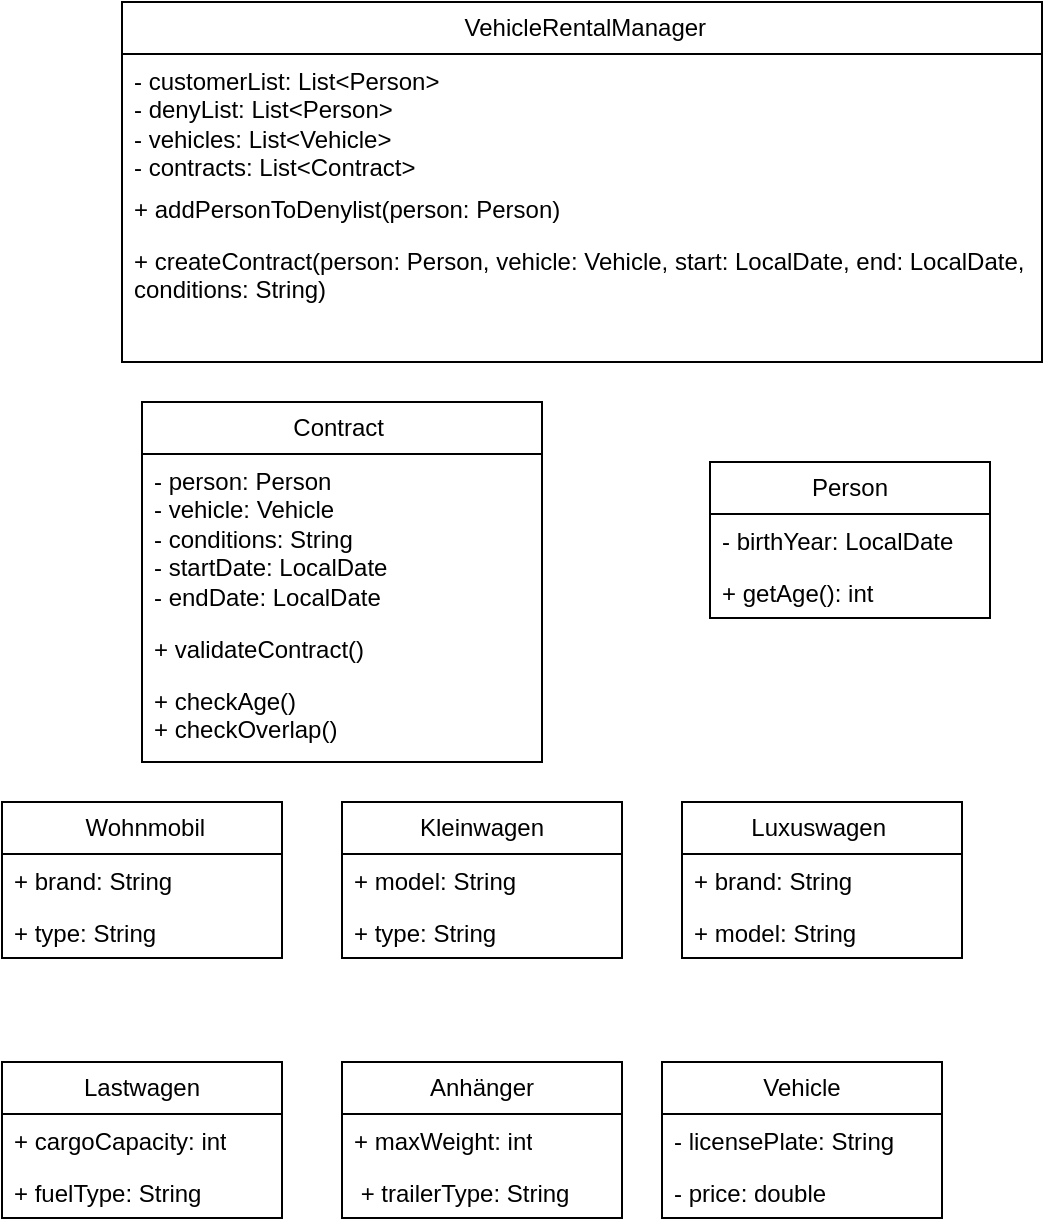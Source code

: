 <mxfile version="26.2.12">
  <diagram name="Seite-1" id="0w2mXOmrH-FyWEV3WPjE">
    <mxGraphModel dx="1580" dy="783" grid="1" gridSize="10" guides="1" tooltips="1" connect="1" arrows="1" fold="1" page="1" pageScale="1" pageWidth="827" pageHeight="1169" math="0" shadow="0">
      <root>
        <mxCell id="0" />
        <mxCell id="1" parent="0" />
        <mxCell id="VnQifOlnm1tX8PDbt2Tc-1" value="&amp;nbsp; VehicleRentalManager&amp;nbsp;" style="swimlane;fontStyle=0;childLayout=stackLayout;horizontal=1;startSize=26;fillColor=none;horizontalStack=0;resizeParent=1;resizeParentMax=0;resizeLast=0;collapsible=1;marginBottom=0;whiteSpace=wrap;html=1;" parent="1" vertex="1">
          <mxGeometry x="120" y="100" width="460" height="180" as="geometry" />
        </mxCell>
        <mxCell id="VnQifOlnm1tX8PDbt2Tc-2" value="- customerList: List&amp;lt;Person&amp;gt;&lt;div&gt;- denyList: List&amp;lt;Person&amp;gt;&amp;nbsp;&lt;/div&gt;&lt;div&gt;- vehicles: List&amp;lt;Vehicle&amp;gt;&amp;nbsp;&lt;/div&gt;&lt;div&gt;- contracts: List&amp;lt;Contract&amp;gt;&amp;nbsp;&amp;nbsp;&lt;/div&gt;" style="text;strokeColor=none;fillColor=none;align=left;verticalAlign=top;spacingLeft=4;spacingRight=4;overflow=hidden;rotatable=0;points=[[0,0.5],[1,0.5]];portConstraint=eastwest;whiteSpace=wrap;html=1;" parent="VnQifOlnm1tX8PDbt2Tc-1" vertex="1">
          <mxGeometry y="26" width="460" height="64" as="geometry" />
        </mxCell>
        <mxCell id="VnQifOlnm1tX8PDbt2Tc-3" value="+ addPersonToDenylist(person: Person)&amp;nbsp;" style="text;strokeColor=none;fillColor=none;align=left;verticalAlign=top;spacingLeft=4;spacingRight=4;overflow=hidden;rotatable=0;points=[[0,0.5],[1,0.5]];portConstraint=eastwest;whiteSpace=wrap;html=1;" parent="VnQifOlnm1tX8PDbt2Tc-1" vertex="1">
          <mxGeometry y="90" width="460" height="26" as="geometry" />
        </mxCell>
        <mxCell id="VnQifOlnm1tX8PDbt2Tc-4" value="+ createContract(person: Person, vehicle: Vehicle, start: LocalDate, end: LocalDate, conditions: String)" style="text;strokeColor=none;fillColor=none;align=left;verticalAlign=top;spacingLeft=4;spacingRight=4;overflow=hidden;rotatable=0;points=[[0,0.5],[1,0.5]];portConstraint=eastwest;whiteSpace=wrap;html=1;" parent="VnQifOlnm1tX8PDbt2Tc-1" vertex="1">
          <mxGeometry y="116" width="460" height="64" as="geometry" />
        </mxCell>
        <mxCell id="VnQifOlnm1tX8PDbt2Tc-5" value="Contract&amp;nbsp;" style="swimlane;fontStyle=0;childLayout=stackLayout;horizontal=1;startSize=26;fillColor=none;horizontalStack=0;resizeParent=1;resizeParentMax=0;resizeLast=0;collapsible=1;marginBottom=0;whiteSpace=wrap;html=1;" parent="1" vertex="1">
          <mxGeometry x="130" y="300" width="200" height="180" as="geometry" />
        </mxCell>
        <mxCell id="VnQifOlnm1tX8PDbt2Tc-6" value="- person: Person&lt;div&gt;- vehicle: Vehicle&lt;br&gt;&lt;div&gt;- conditions: String&lt;/div&gt;&lt;/div&gt;&lt;div&gt;- startDate: LocalDate&lt;/div&gt;&lt;div&gt;- endDate: LocalDate&lt;/div&gt;" style="text;strokeColor=none;fillColor=none;align=left;verticalAlign=top;spacingLeft=4;spacingRight=4;overflow=hidden;rotatable=0;points=[[0,0.5],[1,0.5]];portConstraint=eastwest;whiteSpace=wrap;html=1;" parent="VnQifOlnm1tX8PDbt2Tc-5" vertex="1">
          <mxGeometry y="26" width="200" height="84" as="geometry" />
        </mxCell>
        <mxCell id="VnQifOlnm1tX8PDbt2Tc-7" value="+ validateContract()" style="text;strokeColor=none;fillColor=none;align=left;verticalAlign=top;spacingLeft=4;spacingRight=4;overflow=hidden;rotatable=0;points=[[0,0.5],[1,0.5]];portConstraint=eastwest;whiteSpace=wrap;html=1;" parent="VnQifOlnm1tX8PDbt2Tc-5" vertex="1">
          <mxGeometry y="110" width="200" height="26" as="geometry" />
        </mxCell>
        <mxCell id="VnQifOlnm1tX8PDbt2Tc-8" value="+ checkAge()&lt;div&gt;+ checkOverlap()&amp;nbsp;&amp;nbsp;&amp;nbsp;&lt;div&gt;&lt;br&gt;&lt;/div&gt;&lt;/div&gt;" style="text;strokeColor=none;fillColor=none;align=left;verticalAlign=top;spacingLeft=4;spacingRight=4;overflow=hidden;rotatable=0;points=[[0,0.5],[1,0.5]];portConstraint=eastwest;whiteSpace=wrap;html=1;" parent="VnQifOlnm1tX8PDbt2Tc-5" vertex="1">
          <mxGeometry y="136" width="200" height="44" as="geometry" />
        </mxCell>
        <mxCell id="VnQifOlnm1tX8PDbt2Tc-10" value="Person" style="swimlane;fontStyle=0;childLayout=stackLayout;horizontal=1;startSize=26;fillColor=none;horizontalStack=0;resizeParent=1;resizeParentMax=0;resizeLast=0;collapsible=1;marginBottom=0;whiteSpace=wrap;html=1;" parent="1" vertex="1">
          <mxGeometry x="414" y="330" width="140" height="78" as="geometry" />
        </mxCell>
        <mxCell id="VnQifOlnm1tX8PDbt2Tc-11" value="- birthYear: LocalDate" style="text;strokeColor=none;fillColor=none;align=left;verticalAlign=top;spacingLeft=4;spacingRight=4;overflow=hidden;rotatable=0;points=[[0,0.5],[1,0.5]];portConstraint=eastwest;whiteSpace=wrap;html=1;" parent="VnQifOlnm1tX8PDbt2Tc-10" vertex="1">
          <mxGeometry y="26" width="140" height="26" as="geometry" />
        </mxCell>
        <mxCell id="VnQifOlnm1tX8PDbt2Tc-12" value="+ getAge(): int&amp;nbsp;" style="text;strokeColor=none;fillColor=none;align=left;verticalAlign=top;spacingLeft=4;spacingRight=4;overflow=hidden;rotatable=0;points=[[0,0.5],[1,0.5]];portConstraint=eastwest;whiteSpace=wrap;html=1;" parent="VnQifOlnm1tX8PDbt2Tc-10" vertex="1">
          <mxGeometry y="52" width="140" height="26" as="geometry" />
        </mxCell>
        <mxCell id="VnQifOlnm1tX8PDbt2Tc-14" value="Kleinwagen" style="swimlane;fontStyle=0;childLayout=stackLayout;horizontal=1;startSize=26;fillColor=none;horizontalStack=0;resizeParent=1;resizeParentMax=0;resizeLast=0;collapsible=1;marginBottom=0;whiteSpace=wrap;html=1;" parent="1" vertex="1">
          <mxGeometry x="230" y="500" width="140" height="78" as="geometry" />
        </mxCell>
        <mxCell id="VnQifOlnm1tX8PDbt2Tc-15" value="+ model: String" style="text;strokeColor=none;fillColor=none;align=left;verticalAlign=top;spacingLeft=4;spacingRight=4;overflow=hidden;rotatable=0;points=[[0,0.5],[1,0.5]];portConstraint=eastwest;whiteSpace=wrap;html=1;" parent="VnQifOlnm1tX8PDbt2Tc-14" vertex="1">
          <mxGeometry y="26" width="140" height="26" as="geometry" />
        </mxCell>
        <mxCell id="VnQifOlnm1tX8PDbt2Tc-16" value="+ type: String" style="text;strokeColor=none;fillColor=none;align=left;verticalAlign=top;spacingLeft=4;spacingRight=4;overflow=hidden;rotatable=0;points=[[0,0.5],[1,0.5]];portConstraint=eastwest;whiteSpace=wrap;html=1;" parent="VnQifOlnm1tX8PDbt2Tc-14" vertex="1">
          <mxGeometry y="52" width="140" height="26" as="geometry" />
        </mxCell>
        <mxCell id="VnQifOlnm1tX8PDbt2Tc-18" value="&amp;nbsp;Wohnmobil" style="swimlane;fontStyle=0;childLayout=stackLayout;horizontal=1;startSize=26;fillColor=none;horizontalStack=0;resizeParent=1;resizeParentMax=0;resizeLast=0;collapsible=1;marginBottom=0;whiteSpace=wrap;html=1;" parent="1" vertex="1">
          <mxGeometry x="60" y="500" width="140" height="78" as="geometry" />
        </mxCell>
        <mxCell id="VnQifOlnm1tX8PDbt2Tc-19" value="+ brand: String" style="text;strokeColor=none;fillColor=none;align=left;verticalAlign=top;spacingLeft=4;spacingRight=4;overflow=hidden;rotatable=0;points=[[0,0.5],[1,0.5]];portConstraint=eastwest;whiteSpace=wrap;html=1;" parent="VnQifOlnm1tX8PDbt2Tc-18" vertex="1">
          <mxGeometry y="26" width="140" height="26" as="geometry" />
        </mxCell>
        <mxCell id="VnQifOlnm1tX8PDbt2Tc-20" value="+ type: String" style="text;strokeColor=none;fillColor=none;align=left;verticalAlign=top;spacingLeft=4;spacingRight=4;overflow=hidden;rotatable=0;points=[[0,0.5],[1,0.5]];portConstraint=eastwest;whiteSpace=wrap;html=1;" parent="VnQifOlnm1tX8PDbt2Tc-18" vertex="1">
          <mxGeometry y="52" width="140" height="26" as="geometry" />
        </mxCell>
        <mxCell id="VnQifOlnm1tX8PDbt2Tc-26" value="Luxuswagen&amp;nbsp;" style="swimlane;fontStyle=0;childLayout=stackLayout;horizontal=1;startSize=26;fillColor=none;horizontalStack=0;resizeParent=1;resizeParentMax=0;resizeLast=0;collapsible=1;marginBottom=0;whiteSpace=wrap;html=1;" parent="1" vertex="1">
          <mxGeometry x="400" y="500" width="140" height="78" as="geometry" />
        </mxCell>
        <mxCell id="VnQifOlnm1tX8PDbt2Tc-27" value="+ brand: String&amp;nbsp;" style="text;strokeColor=none;fillColor=none;align=left;verticalAlign=top;spacingLeft=4;spacingRight=4;overflow=hidden;rotatable=0;points=[[0,0.5],[1,0.5]];portConstraint=eastwest;whiteSpace=wrap;html=1;" parent="VnQifOlnm1tX8PDbt2Tc-26" vertex="1">
          <mxGeometry y="26" width="140" height="26" as="geometry" />
        </mxCell>
        <mxCell id="VnQifOlnm1tX8PDbt2Tc-28" value="+ model: String&amp;nbsp;" style="text;strokeColor=none;fillColor=none;align=left;verticalAlign=top;spacingLeft=4;spacingRight=4;overflow=hidden;rotatable=0;points=[[0,0.5],[1,0.5]];portConstraint=eastwest;whiteSpace=wrap;html=1;" parent="VnQifOlnm1tX8PDbt2Tc-26" vertex="1">
          <mxGeometry y="52" width="140" height="26" as="geometry" />
        </mxCell>
        <mxCell id="VnQifOlnm1tX8PDbt2Tc-34" value="Anhänger" style="swimlane;fontStyle=0;childLayout=stackLayout;horizontal=1;startSize=26;fillColor=none;horizontalStack=0;resizeParent=1;resizeParentMax=0;resizeLast=0;collapsible=1;marginBottom=0;whiteSpace=wrap;html=1;" parent="1" vertex="1">
          <mxGeometry x="230" y="630" width="140" height="78" as="geometry" />
        </mxCell>
        <mxCell id="VnQifOlnm1tX8PDbt2Tc-35" value="+ maxWeight: int" style="text;strokeColor=none;fillColor=none;align=left;verticalAlign=top;spacingLeft=4;spacingRight=4;overflow=hidden;rotatable=0;points=[[0,0.5],[1,0.5]];portConstraint=eastwest;whiteSpace=wrap;html=1;" parent="VnQifOlnm1tX8PDbt2Tc-34" vertex="1">
          <mxGeometry y="26" width="140" height="26" as="geometry" />
        </mxCell>
        <mxCell id="VnQifOlnm1tX8PDbt2Tc-36" value="&amp;nbsp;+ trailerType: String" style="text;strokeColor=none;fillColor=none;align=left;verticalAlign=top;spacingLeft=4;spacingRight=4;overflow=hidden;rotatable=0;points=[[0,0.5],[1,0.5]];portConstraint=eastwest;whiteSpace=wrap;html=1;" parent="VnQifOlnm1tX8PDbt2Tc-34" vertex="1">
          <mxGeometry y="52" width="140" height="26" as="geometry" />
        </mxCell>
        <mxCell id="VnQifOlnm1tX8PDbt2Tc-38" value="Lastwagen" style="swimlane;fontStyle=0;childLayout=stackLayout;horizontal=1;startSize=26;fillColor=none;horizontalStack=0;resizeParent=1;resizeParentMax=0;resizeLast=0;collapsible=1;marginBottom=0;whiteSpace=wrap;html=1;" parent="1" vertex="1">
          <mxGeometry x="60" y="630" width="140" height="78" as="geometry" />
        </mxCell>
        <mxCell id="VnQifOlnm1tX8PDbt2Tc-39" value="+ cargoCapacity: int" style="text;strokeColor=none;fillColor=none;align=left;verticalAlign=top;spacingLeft=4;spacingRight=4;overflow=hidden;rotatable=0;points=[[0,0.5],[1,0.5]];portConstraint=eastwest;whiteSpace=wrap;html=1;" parent="VnQifOlnm1tX8PDbt2Tc-38" vertex="1">
          <mxGeometry y="26" width="140" height="26" as="geometry" />
        </mxCell>
        <mxCell id="VnQifOlnm1tX8PDbt2Tc-40" value="+ fuelType: String" style="text;strokeColor=none;fillColor=none;align=left;verticalAlign=top;spacingLeft=4;spacingRight=4;overflow=hidden;rotatable=0;points=[[0,0.5],[1,0.5]];portConstraint=eastwest;whiteSpace=wrap;html=1;" parent="VnQifOlnm1tX8PDbt2Tc-38" vertex="1">
          <mxGeometry y="52" width="140" height="26" as="geometry" />
        </mxCell>
        <mxCell id="VnQifOlnm1tX8PDbt2Tc-42" value="&amp;nbsp;Vehicle&amp;nbsp;" style="swimlane;fontStyle=0;childLayout=stackLayout;horizontal=1;startSize=26;fillColor=none;horizontalStack=0;resizeParent=1;resizeParentMax=0;resizeLast=0;collapsible=1;marginBottom=0;whiteSpace=wrap;html=1;" parent="1" vertex="1">
          <mxGeometry x="390" y="630" width="140" height="78" as="geometry" />
        </mxCell>
        <mxCell id="VnQifOlnm1tX8PDbt2Tc-43" value="- licensePlate: String" style="text;strokeColor=none;fillColor=none;align=left;verticalAlign=top;spacingLeft=4;spacingRight=4;overflow=hidden;rotatable=0;points=[[0,0.5],[1,0.5]];portConstraint=eastwest;whiteSpace=wrap;html=1;" parent="VnQifOlnm1tX8PDbt2Tc-42" vertex="1">
          <mxGeometry y="26" width="140" height="26" as="geometry" />
        </mxCell>
        <mxCell id="VnQifOlnm1tX8PDbt2Tc-44" value="- price: double&amp;nbsp;" style="text;strokeColor=none;fillColor=none;align=left;verticalAlign=top;spacingLeft=4;spacingRight=4;overflow=hidden;rotatable=0;points=[[0,0.5],[1,0.5]];portConstraint=eastwest;whiteSpace=wrap;html=1;" parent="VnQifOlnm1tX8PDbt2Tc-42" vertex="1">
          <mxGeometry y="52" width="140" height="26" as="geometry" />
        </mxCell>
      </root>
    </mxGraphModel>
  </diagram>
</mxfile>

